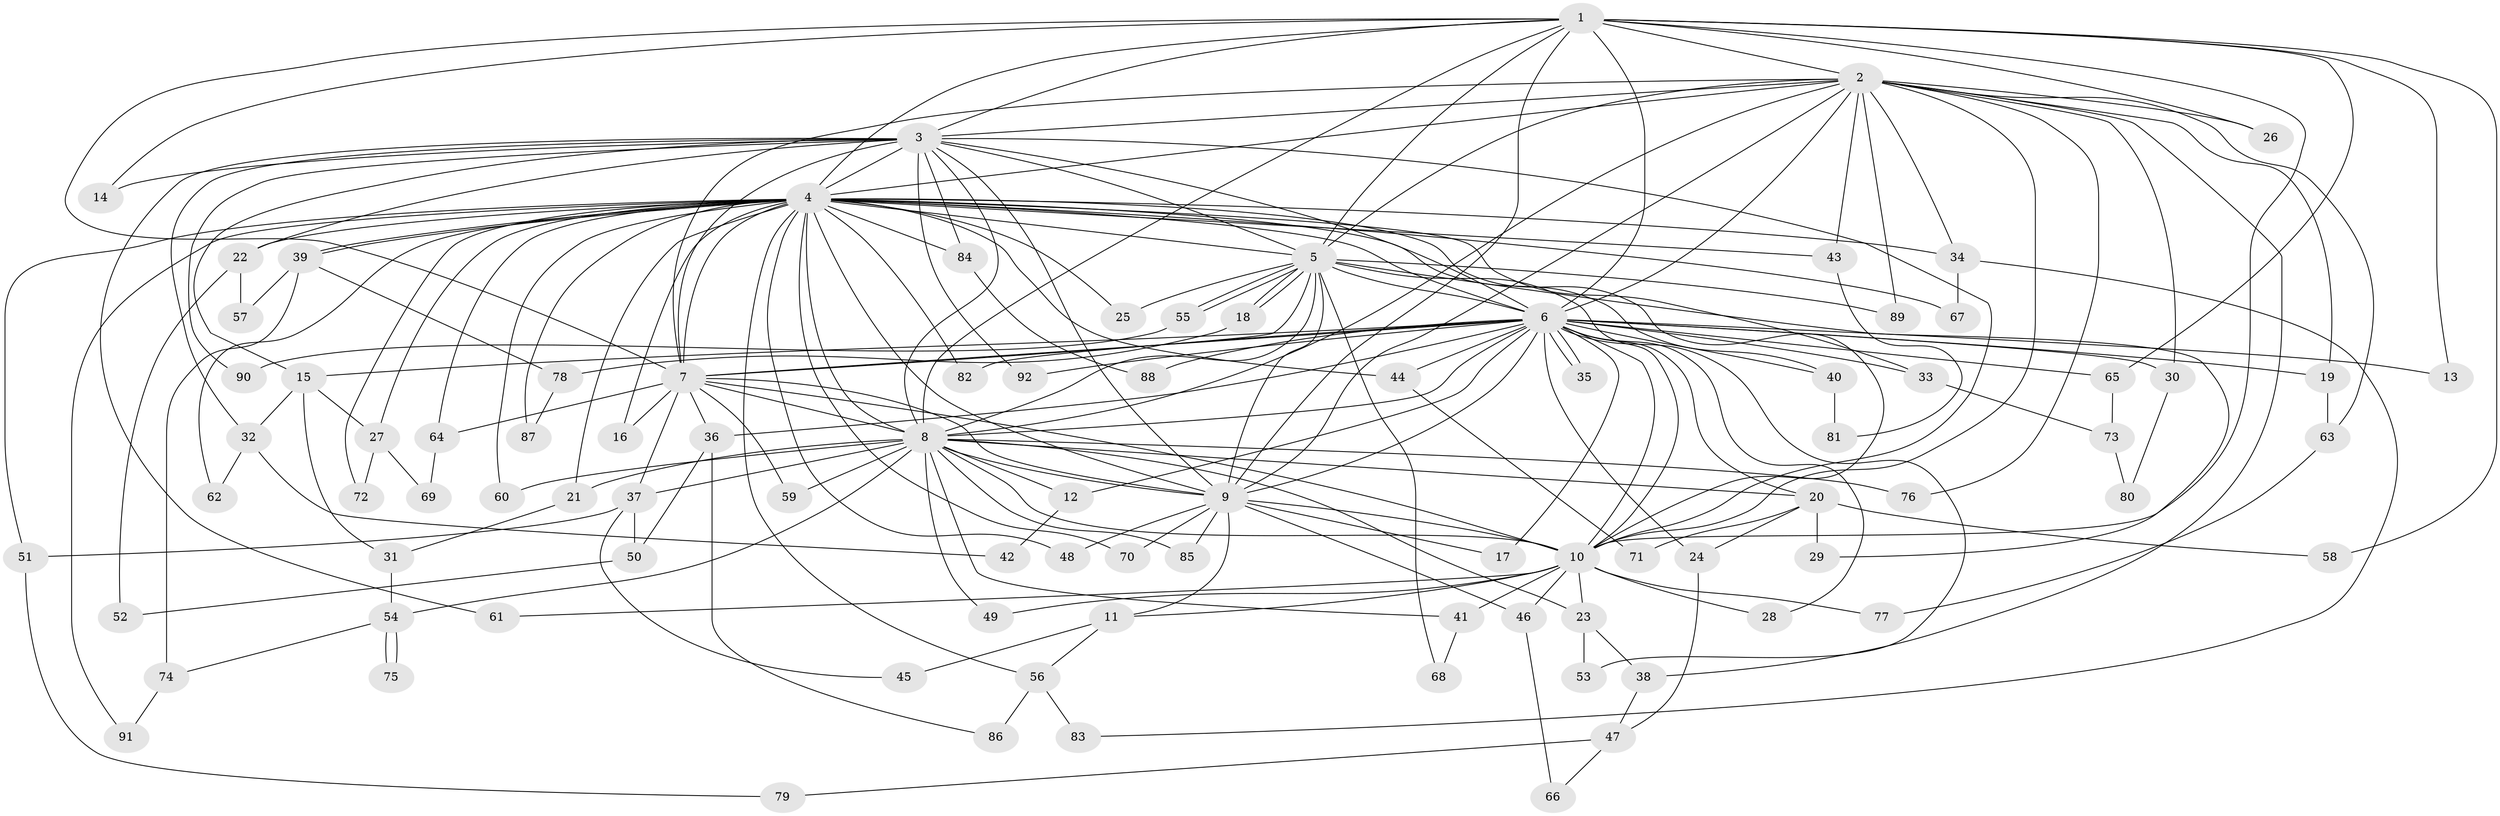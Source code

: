 // Generated by graph-tools (version 1.1) at 2025/01/03/09/25 03:01:25]
// undirected, 92 vertices, 209 edges
graph export_dot {
graph [start="1"]
  node [color=gray90,style=filled];
  1;
  2;
  3;
  4;
  5;
  6;
  7;
  8;
  9;
  10;
  11;
  12;
  13;
  14;
  15;
  16;
  17;
  18;
  19;
  20;
  21;
  22;
  23;
  24;
  25;
  26;
  27;
  28;
  29;
  30;
  31;
  32;
  33;
  34;
  35;
  36;
  37;
  38;
  39;
  40;
  41;
  42;
  43;
  44;
  45;
  46;
  47;
  48;
  49;
  50;
  51;
  52;
  53;
  54;
  55;
  56;
  57;
  58;
  59;
  60;
  61;
  62;
  63;
  64;
  65;
  66;
  67;
  68;
  69;
  70;
  71;
  72;
  73;
  74;
  75;
  76;
  77;
  78;
  79;
  80;
  81;
  82;
  83;
  84;
  85;
  86;
  87;
  88;
  89;
  90;
  91;
  92;
  1 -- 2;
  1 -- 3;
  1 -- 4;
  1 -- 5;
  1 -- 6;
  1 -- 7;
  1 -- 8;
  1 -- 9;
  1 -- 10;
  1 -- 13;
  1 -- 14;
  1 -- 26;
  1 -- 58;
  1 -- 65;
  2 -- 3;
  2 -- 4;
  2 -- 5;
  2 -- 6;
  2 -- 7;
  2 -- 8;
  2 -- 9;
  2 -- 10;
  2 -- 19;
  2 -- 26;
  2 -- 30;
  2 -- 34;
  2 -- 38;
  2 -- 43;
  2 -- 63;
  2 -- 76;
  2 -- 89;
  3 -- 4;
  3 -- 5;
  3 -- 6;
  3 -- 7;
  3 -- 8;
  3 -- 9;
  3 -- 10;
  3 -- 14;
  3 -- 15;
  3 -- 22;
  3 -- 32;
  3 -- 61;
  3 -- 84;
  3 -- 90;
  3 -- 92;
  4 -- 5;
  4 -- 6;
  4 -- 7;
  4 -- 8;
  4 -- 9;
  4 -- 10;
  4 -- 16;
  4 -- 21;
  4 -- 22;
  4 -- 25;
  4 -- 27;
  4 -- 33;
  4 -- 34;
  4 -- 39;
  4 -- 39;
  4 -- 40;
  4 -- 43;
  4 -- 44;
  4 -- 48;
  4 -- 51;
  4 -- 56;
  4 -- 60;
  4 -- 62;
  4 -- 64;
  4 -- 67;
  4 -- 70;
  4 -- 72;
  4 -- 82;
  4 -- 84;
  4 -- 87;
  4 -- 91;
  5 -- 6;
  5 -- 7;
  5 -- 8;
  5 -- 9;
  5 -- 10;
  5 -- 18;
  5 -- 18;
  5 -- 25;
  5 -- 29;
  5 -- 55;
  5 -- 55;
  5 -- 68;
  5 -- 89;
  6 -- 7;
  6 -- 8;
  6 -- 9;
  6 -- 10;
  6 -- 12;
  6 -- 13;
  6 -- 15;
  6 -- 17;
  6 -- 19;
  6 -- 20;
  6 -- 24;
  6 -- 28;
  6 -- 30;
  6 -- 33;
  6 -- 35;
  6 -- 35;
  6 -- 36;
  6 -- 40;
  6 -- 44;
  6 -- 53;
  6 -- 65;
  6 -- 82;
  6 -- 88;
  6 -- 92;
  7 -- 8;
  7 -- 9;
  7 -- 10;
  7 -- 16;
  7 -- 36;
  7 -- 37;
  7 -- 59;
  7 -- 64;
  8 -- 9;
  8 -- 10;
  8 -- 12;
  8 -- 20;
  8 -- 21;
  8 -- 23;
  8 -- 37;
  8 -- 41;
  8 -- 49;
  8 -- 54;
  8 -- 59;
  8 -- 60;
  8 -- 76;
  8 -- 85;
  9 -- 10;
  9 -- 11;
  9 -- 17;
  9 -- 46;
  9 -- 48;
  9 -- 70;
  9 -- 85;
  10 -- 11;
  10 -- 23;
  10 -- 28;
  10 -- 41;
  10 -- 46;
  10 -- 49;
  10 -- 61;
  10 -- 77;
  11 -- 45;
  11 -- 56;
  12 -- 42;
  15 -- 27;
  15 -- 31;
  15 -- 32;
  18 -- 78;
  19 -- 63;
  20 -- 24;
  20 -- 29;
  20 -- 58;
  20 -- 71;
  21 -- 31;
  22 -- 52;
  22 -- 57;
  23 -- 38;
  23 -- 53;
  24 -- 47;
  27 -- 69;
  27 -- 72;
  30 -- 80;
  31 -- 54;
  32 -- 42;
  32 -- 62;
  33 -- 73;
  34 -- 67;
  34 -- 83;
  36 -- 50;
  36 -- 86;
  37 -- 45;
  37 -- 50;
  37 -- 51;
  38 -- 47;
  39 -- 57;
  39 -- 74;
  39 -- 78;
  40 -- 81;
  41 -- 68;
  43 -- 81;
  44 -- 71;
  46 -- 66;
  47 -- 66;
  47 -- 79;
  50 -- 52;
  51 -- 79;
  54 -- 74;
  54 -- 75;
  54 -- 75;
  55 -- 90;
  56 -- 83;
  56 -- 86;
  63 -- 77;
  64 -- 69;
  65 -- 73;
  73 -- 80;
  74 -- 91;
  78 -- 87;
  84 -- 88;
}
